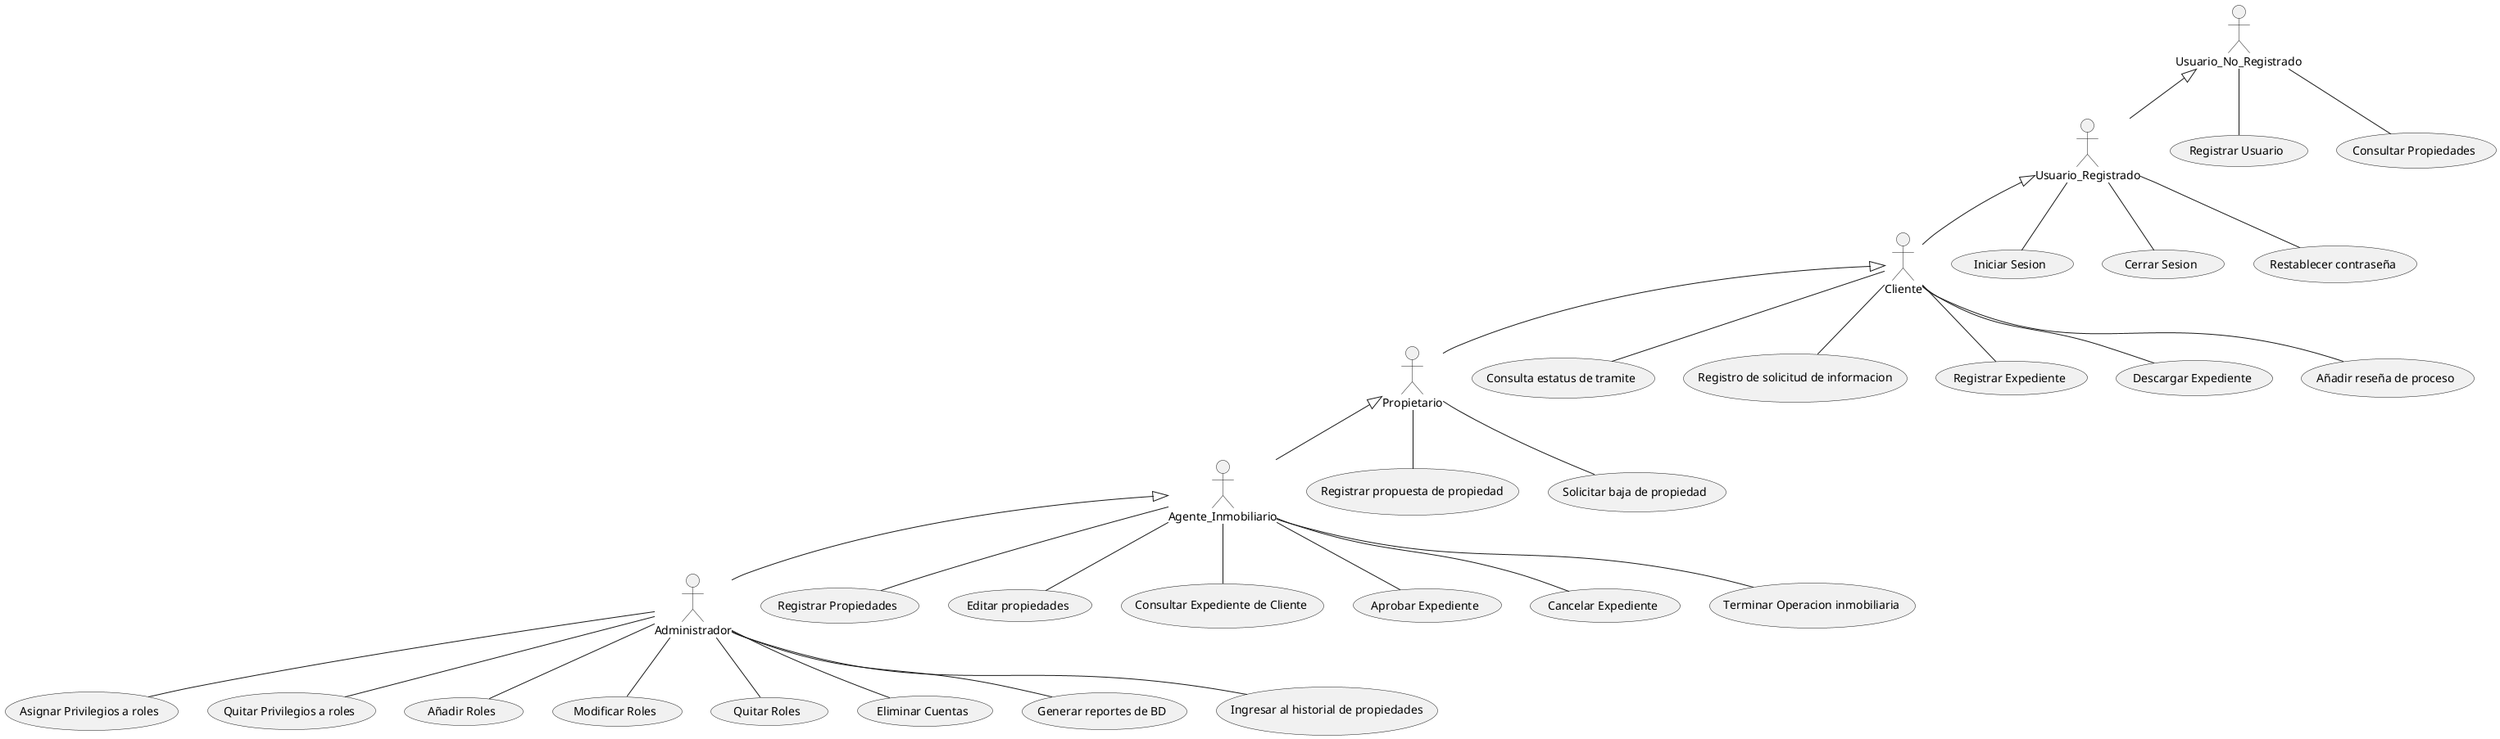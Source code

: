 @startuml KIARA

'Direccion de las acciones/Actores
'left to right direction
'Actores del sistema
:Usuario_No_Registrado:
:Usuario_Registrado:
:Cliente:
:Propietario:
:Agente_Inmobiliario:
:Administrador:
'Cosas de Usuario no registrado
(Registrar Usuario) as (reg)
(Consultar Propiedades) as (consultprop)
'Cosas de usuario
(Iniciar Sesion) as (init)
(Cerrar Sesion) as (Logout)
(Restablecer contraseña) as (fPassword)
'Cosas de cliente
(Consulta estatus de tramite) as (consultProc)
(Registro de solicitud de informacion) as (solicinfo)
(Registrar Expediente) as (upload_docs)
(Descargar Expediente) as (download_docs)
(Añadir reseña de proceso) as (review)
'Cosas de Propietario
(Registrar propuesta de propiedad) as (RegisPropuesta)
(Solicitar baja de propiedad) as (BajaProp)
'Cosas de Agente Inmobiliario
(Registrar Propiedades) as (RegisProp)
(Editar propiedades) as (Editar_propiedades)
'Consideracion de unir en uno solo no?
(Consultar Expediente de Cliente) as (DescexpC)
'Aqui dentro va la notificacion
(Aprobar Expediente) as (AproveExp) 
(Cancelar Expediente) as (RevocExp)
(Terminar Operacion inmobiliaria) as (tOperacion)
'Cosas de Administrador
(Asignar Privilegios a roles) as (SetPrivs)
(Quitar Privilegios a roles)  as (RmPrivs)
(Añadir Roles) as (addRoles)
(Modificar Roles) as (ModRoles)
(Quitar Roles) as (rmRoles)
(Eliminar Cuentas) as (rmAccount)
(Generar reportes de BD) as (BDReport)
(Ingresar al historial de propiedades) as (RegRev)

'Herencias
Usuario_No_Registrado <|-- Usuario_Registrado
Usuario_Registrado <|-- Cliente
Cliente <|-- Propietario
Propietario <|-- Agente_Inmobiliario
Agente_Inmobiliario <|-- Administrador
'Acciones de usuario no registrado
Usuario_No_Registrado -- reg
Usuario_No_Registrado -- consultprop
'Acciones de Usuario Registrado
Usuario_Registrado -- init
Usuario_Registrado -- Logout
Usuario_Registrado -- fPassword
'Acciones de Cliente
Cliente -- consultProc
Cliente -- solicinfo
Cliente -- upload_docs
Cliente -- download_docs
Cliente -- review
'Acciones de Propietario
Propietario -- RegisPropuesta
Propietario -- BajaProp
'Acciones de Agente Inmobiliario
Agente_Inmobiliario -- RegisProp
Agente_Inmobiliario -- Editar_propiedades
Agente_Inmobiliario -- DescexpC
Agente_Inmobiliario -- AproveExp
Agente_Inmobiliario -- RevocExp
Agente_Inmobiliario -- tOperacion
'Acciones de administrador
Administrador -- RegRev
Administrador -- SetPrivs
Administrador -- RmPrivs
Administrador -- addRoles
Administrador -- rmRoles
Administrador -- rmAccount
Administrador -- BDReport
Administrador -- ModRoles
@enduml